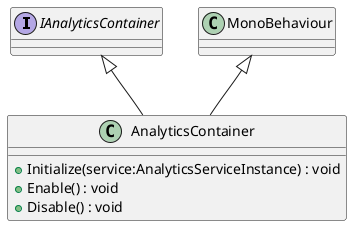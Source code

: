 @startuml
interface IAnalyticsContainer {
}
class AnalyticsContainer {
    + Initialize(service:AnalyticsServiceInstance) : void
    + Enable() : void
    + Disable() : void
}
MonoBehaviour <|-- AnalyticsContainer
IAnalyticsContainer <|-- AnalyticsContainer
@enduml
